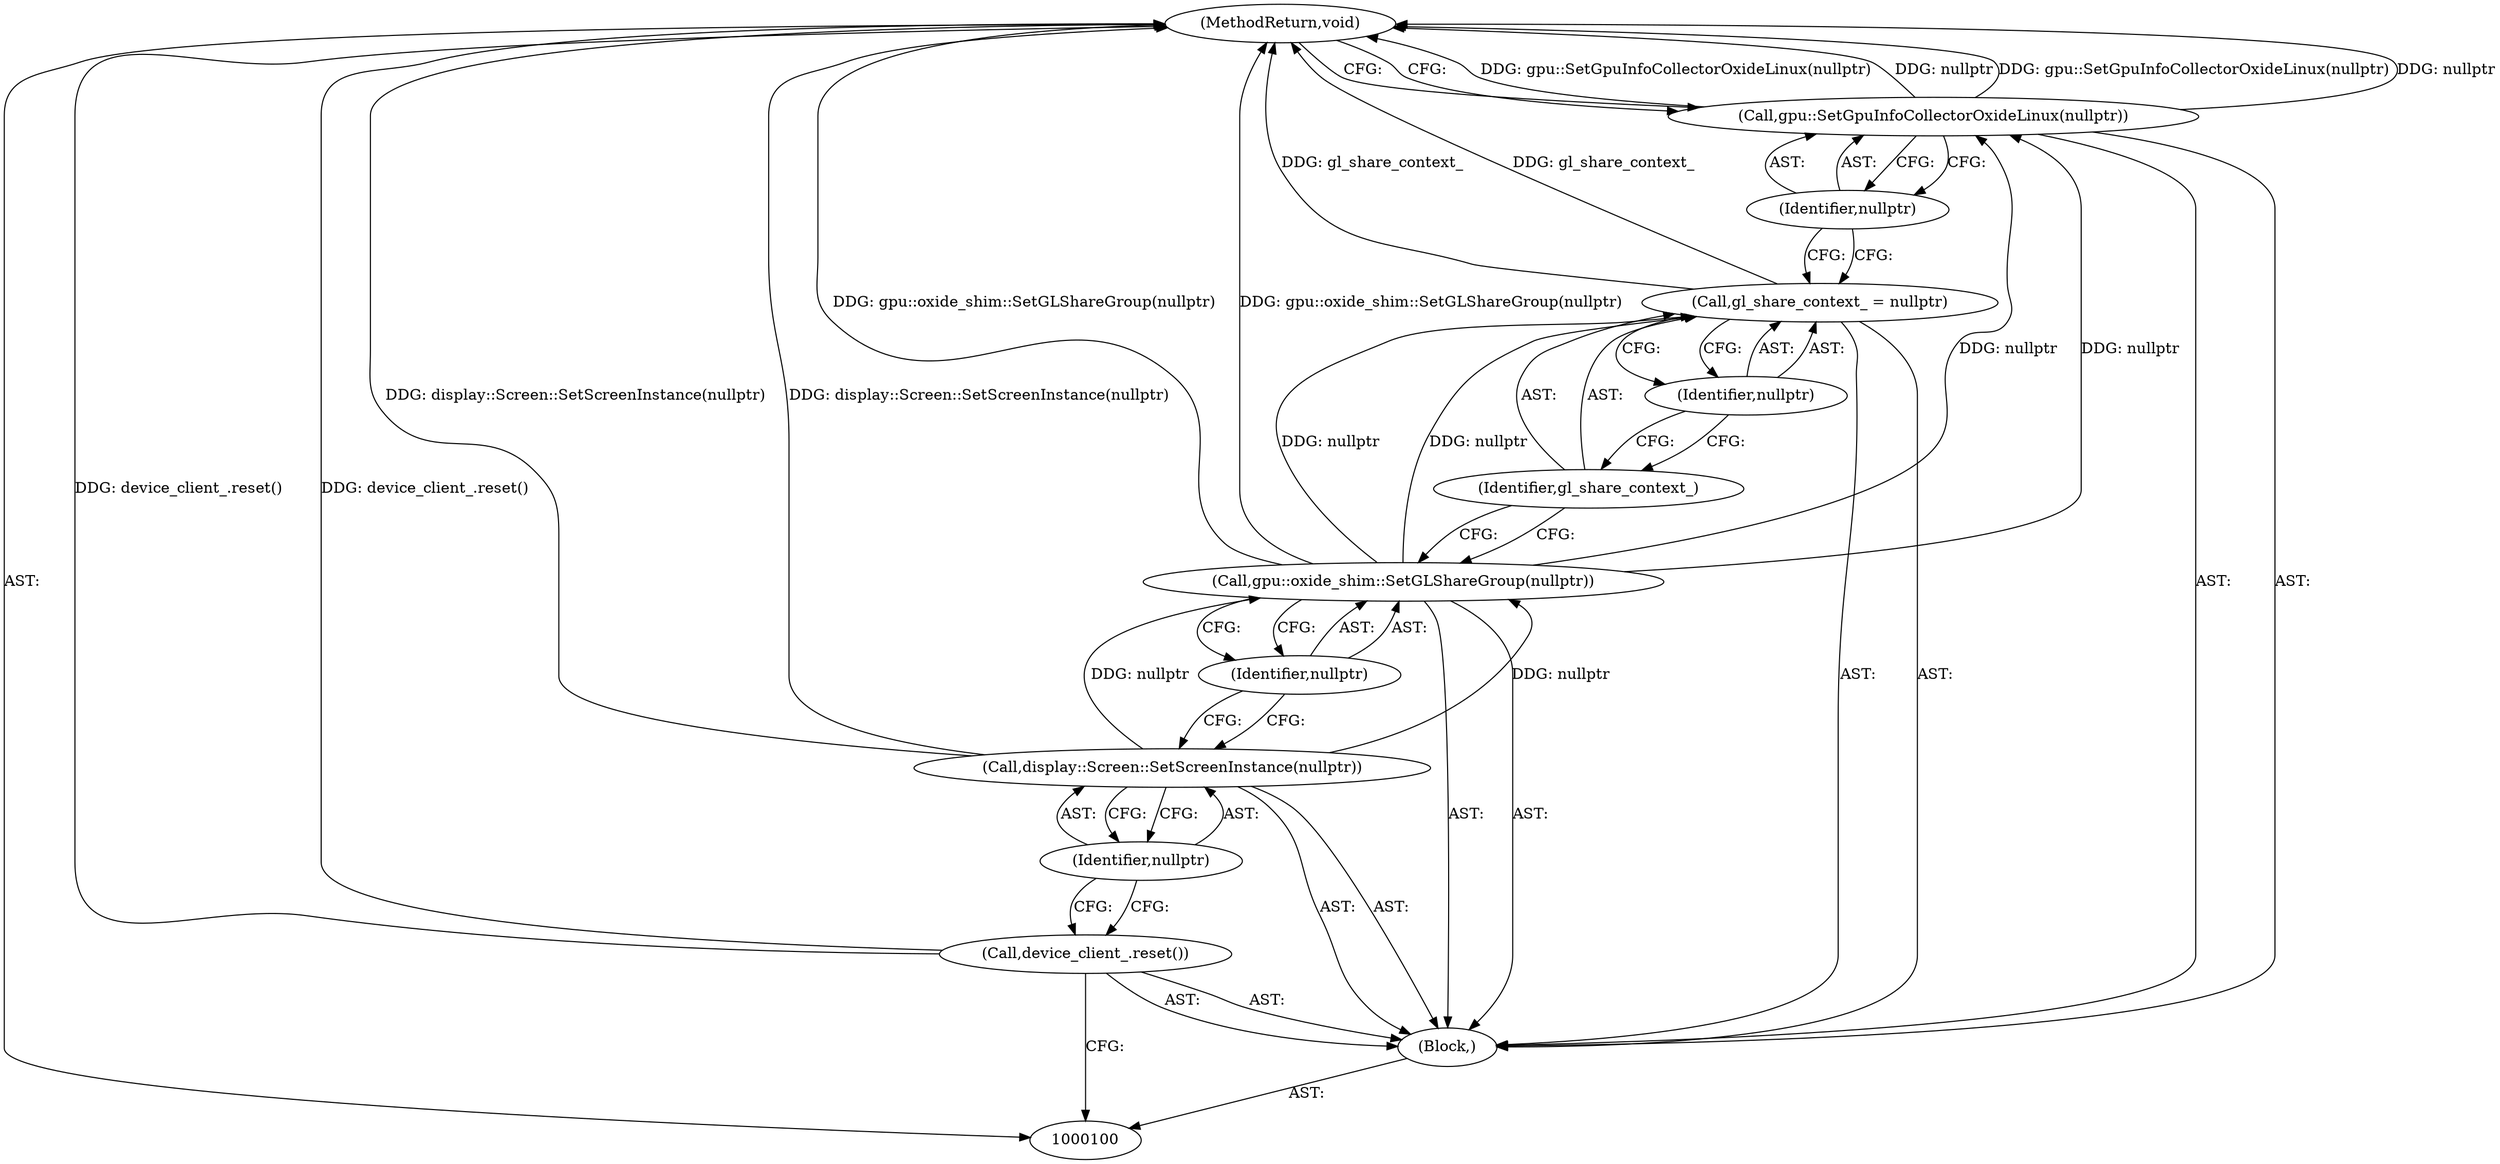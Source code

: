 digraph "0_launchpad_29014da83e5fc358d6bff0f574e9ed45e61a35ac_10" {
"1000112" [label="(MethodReturn,void)"];
"1000101" [label="(Block,)"];
"1000102" [label="(Call,device_client_.reset())"];
"1000103" [label="(Call,display::Screen::SetScreenInstance(nullptr))"];
"1000104" [label="(Identifier,nullptr)"];
"1000105" [label="(Call,gpu::oxide_shim::SetGLShareGroup(nullptr))"];
"1000106" [label="(Identifier,nullptr)"];
"1000107" [label="(Call,gl_share_context_ = nullptr)"];
"1000108" [label="(Identifier,gl_share_context_)"];
"1000109" [label="(Identifier,nullptr)"];
"1000110" [label="(Call,gpu::SetGpuInfoCollectorOxideLinux(nullptr))"];
"1000111" [label="(Identifier,nullptr)"];
"1000112" -> "1000100"  [label="AST: "];
"1000112" -> "1000110"  [label="CFG: "];
"1000107" -> "1000112"  [label="DDG: gl_share_context_"];
"1000105" -> "1000112"  [label="DDG: gpu::oxide_shim::SetGLShareGroup(nullptr)"];
"1000103" -> "1000112"  [label="DDG: display::Screen::SetScreenInstance(nullptr)"];
"1000102" -> "1000112"  [label="DDG: device_client_.reset()"];
"1000110" -> "1000112"  [label="DDG: gpu::SetGpuInfoCollectorOxideLinux(nullptr)"];
"1000110" -> "1000112"  [label="DDG: nullptr"];
"1000101" -> "1000100"  [label="AST: "];
"1000102" -> "1000101"  [label="AST: "];
"1000103" -> "1000101"  [label="AST: "];
"1000105" -> "1000101"  [label="AST: "];
"1000107" -> "1000101"  [label="AST: "];
"1000110" -> "1000101"  [label="AST: "];
"1000102" -> "1000101"  [label="AST: "];
"1000102" -> "1000100"  [label="CFG: "];
"1000104" -> "1000102"  [label="CFG: "];
"1000102" -> "1000112"  [label="DDG: device_client_.reset()"];
"1000103" -> "1000101"  [label="AST: "];
"1000103" -> "1000104"  [label="CFG: "];
"1000104" -> "1000103"  [label="AST: "];
"1000106" -> "1000103"  [label="CFG: "];
"1000103" -> "1000112"  [label="DDG: display::Screen::SetScreenInstance(nullptr)"];
"1000103" -> "1000105"  [label="DDG: nullptr"];
"1000104" -> "1000103"  [label="AST: "];
"1000104" -> "1000102"  [label="CFG: "];
"1000103" -> "1000104"  [label="CFG: "];
"1000105" -> "1000101"  [label="AST: "];
"1000105" -> "1000106"  [label="CFG: "];
"1000106" -> "1000105"  [label="AST: "];
"1000108" -> "1000105"  [label="CFG: "];
"1000105" -> "1000112"  [label="DDG: gpu::oxide_shim::SetGLShareGroup(nullptr)"];
"1000103" -> "1000105"  [label="DDG: nullptr"];
"1000105" -> "1000107"  [label="DDG: nullptr"];
"1000105" -> "1000110"  [label="DDG: nullptr"];
"1000106" -> "1000105"  [label="AST: "];
"1000106" -> "1000103"  [label="CFG: "];
"1000105" -> "1000106"  [label="CFG: "];
"1000107" -> "1000101"  [label="AST: "];
"1000107" -> "1000109"  [label="CFG: "];
"1000108" -> "1000107"  [label="AST: "];
"1000109" -> "1000107"  [label="AST: "];
"1000111" -> "1000107"  [label="CFG: "];
"1000107" -> "1000112"  [label="DDG: gl_share_context_"];
"1000105" -> "1000107"  [label="DDG: nullptr"];
"1000108" -> "1000107"  [label="AST: "];
"1000108" -> "1000105"  [label="CFG: "];
"1000109" -> "1000108"  [label="CFG: "];
"1000109" -> "1000107"  [label="AST: "];
"1000109" -> "1000108"  [label="CFG: "];
"1000107" -> "1000109"  [label="CFG: "];
"1000110" -> "1000101"  [label="AST: "];
"1000110" -> "1000111"  [label="CFG: "];
"1000111" -> "1000110"  [label="AST: "];
"1000112" -> "1000110"  [label="CFG: "];
"1000110" -> "1000112"  [label="DDG: gpu::SetGpuInfoCollectorOxideLinux(nullptr)"];
"1000110" -> "1000112"  [label="DDG: nullptr"];
"1000105" -> "1000110"  [label="DDG: nullptr"];
"1000111" -> "1000110"  [label="AST: "];
"1000111" -> "1000107"  [label="CFG: "];
"1000110" -> "1000111"  [label="CFG: "];
}
